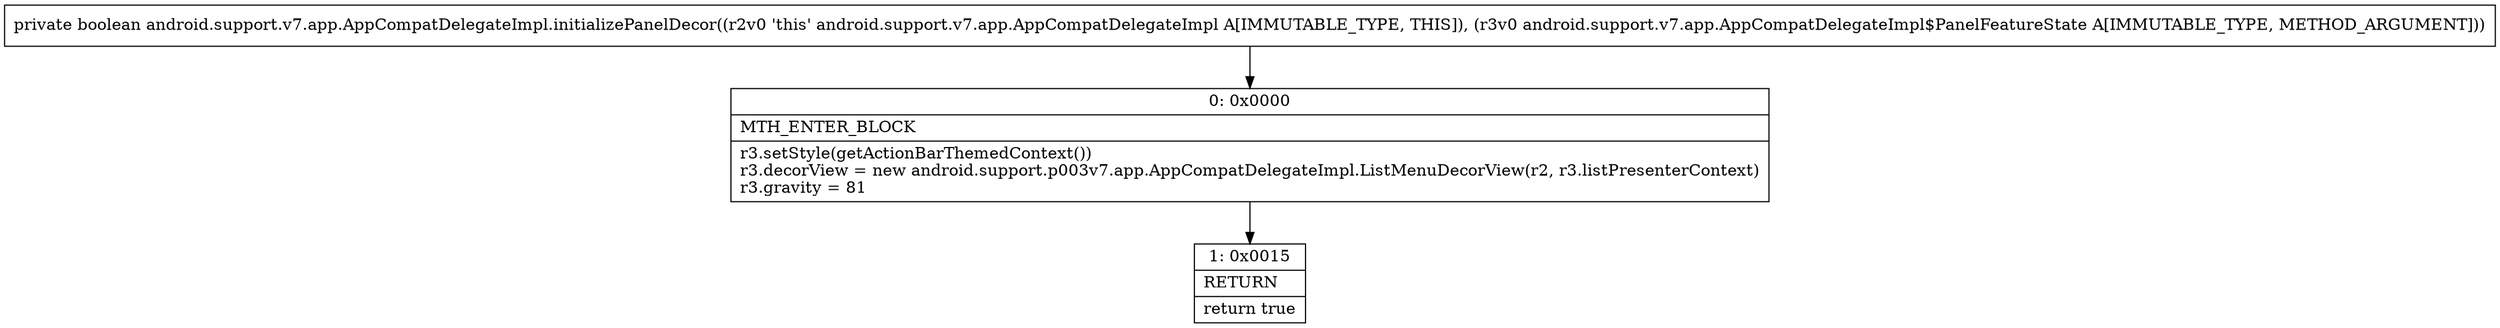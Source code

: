 digraph "CFG forandroid.support.v7.app.AppCompatDelegateImpl.initializePanelDecor(Landroid\/support\/v7\/app\/AppCompatDelegateImpl$PanelFeatureState;)Z" {
Node_0 [shape=record,label="{0\:\ 0x0000|MTH_ENTER_BLOCK\l|r3.setStyle(getActionBarThemedContext())\lr3.decorView = new android.support.p003v7.app.AppCompatDelegateImpl.ListMenuDecorView(r2, r3.listPresenterContext)\lr3.gravity = 81\l}"];
Node_1 [shape=record,label="{1\:\ 0x0015|RETURN\l|return true\l}"];
MethodNode[shape=record,label="{private boolean android.support.v7.app.AppCompatDelegateImpl.initializePanelDecor((r2v0 'this' android.support.v7.app.AppCompatDelegateImpl A[IMMUTABLE_TYPE, THIS]), (r3v0 android.support.v7.app.AppCompatDelegateImpl$PanelFeatureState A[IMMUTABLE_TYPE, METHOD_ARGUMENT])) }"];
MethodNode -> Node_0;
Node_0 -> Node_1;
}

